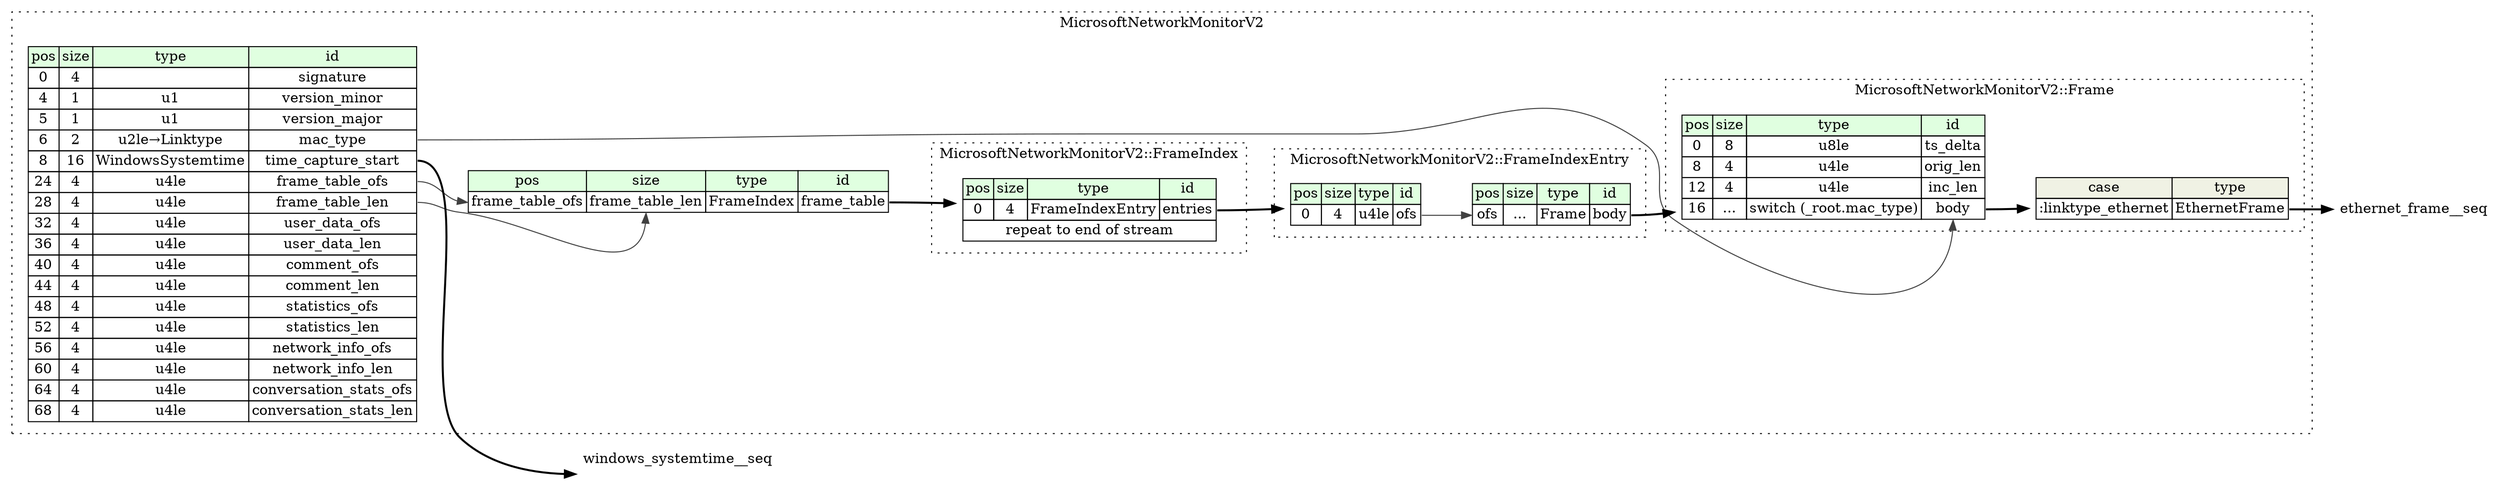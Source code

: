 digraph {
	rankdir=LR;
	node [shape=plaintext];
	subgraph cluster__microsoft_network_monitor_v2 {
		label="MicrosoftNetworkMonitorV2";
		graph[style=dotted];

		microsoft_network_monitor_v2__seq [label=<<TABLE BORDER="0" CELLBORDER="1" CELLSPACING="0">
			<TR><TD BGCOLOR="#E0FFE0">pos</TD><TD BGCOLOR="#E0FFE0">size</TD><TD BGCOLOR="#E0FFE0">type</TD><TD BGCOLOR="#E0FFE0">id</TD></TR>
			<TR><TD PORT="signature_pos">0</TD><TD PORT="signature_size">4</TD><TD></TD><TD PORT="signature_type">signature</TD></TR>
			<TR><TD PORT="version_minor_pos">4</TD><TD PORT="version_minor_size">1</TD><TD>u1</TD><TD PORT="version_minor_type">version_minor</TD></TR>
			<TR><TD PORT="version_major_pos">5</TD><TD PORT="version_major_size">1</TD><TD>u1</TD><TD PORT="version_major_type">version_major</TD></TR>
			<TR><TD PORT="mac_type_pos">6</TD><TD PORT="mac_type_size">2</TD><TD>u2le→Linktype</TD><TD PORT="mac_type_type">mac_type</TD></TR>
			<TR><TD PORT="time_capture_start_pos">8</TD><TD PORT="time_capture_start_size">16</TD><TD>WindowsSystemtime</TD><TD PORT="time_capture_start_type">time_capture_start</TD></TR>
			<TR><TD PORT="frame_table_ofs_pos">24</TD><TD PORT="frame_table_ofs_size">4</TD><TD>u4le</TD><TD PORT="frame_table_ofs_type">frame_table_ofs</TD></TR>
			<TR><TD PORT="frame_table_len_pos">28</TD><TD PORT="frame_table_len_size">4</TD><TD>u4le</TD><TD PORT="frame_table_len_type">frame_table_len</TD></TR>
			<TR><TD PORT="user_data_ofs_pos">32</TD><TD PORT="user_data_ofs_size">4</TD><TD>u4le</TD><TD PORT="user_data_ofs_type">user_data_ofs</TD></TR>
			<TR><TD PORT="user_data_len_pos">36</TD><TD PORT="user_data_len_size">4</TD><TD>u4le</TD><TD PORT="user_data_len_type">user_data_len</TD></TR>
			<TR><TD PORT="comment_ofs_pos">40</TD><TD PORT="comment_ofs_size">4</TD><TD>u4le</TD><TD PORT="comment_ofs_type">comment_ofs</TD></TR>
			<TR><TD PORT="comment_len_pos">44</TD><TD PORT="comment_len_size">4</TD><TD>u4le</TD><TD PORT="comment_len_type">comment_len</TD></TR>
			<TR><TD PORT="statistics_ofs_pos">48</TD><TD PORT="statistics_ofs_size">4</TD><TD>u4le</TD><TD PORT="statistics_ofs_type">statistics_ofs</TD></TR>
			<TR><TD PORT="statistics_len_pos">52</TD><TD PORT="statistics_len_size">4</TD><TD>u4le</TD><TD PORT="statistics_len_type">statistics_len</TD></TR>
			<TR><TD PORT="network_info_ofs_pos">56</TD><TD PORT="network_info_ofs_size">4</TD><TD>u4le</TD><TD PORT="network_info_ofs_type">network_info_ofs</TD></TR>
			<TR><TD PORT="network_info_len_pos">60</TD><TD PORT="network_info_len_size">4</TD><TD>u4le</TD><TD PORT="network_info_len_type">network_info_len</TD></TR>
			<TR><TD PORT="conversation_stats_ofs_pos">64</TD><TD PORT="conversation_stats_ofs_size">4</TD><TD>u4le</TD><TD PORT="conversation_stats_ofs_type">conversation_stats_ofs</TD></TR>
			<TR><TD PORT="conversation_stats_len_pos">68</TD><TD PORT="conversation_stats_len_size">4</TD><TD>u4le</TD><TD PORT="conversation_stats_len_type">conversation_stats_len</TD></TR>
		</TABLE>>];
		microsoft_network_monitor_v2__inst__frame_table [label=<<TABLE BORDER="0" CELLBORDER="1" CELLSPACING="0">
			<TR><TD BGCOLOR="#E0FFE0">pos</TD><TD BGCOLOR="#E0FFE0">size</TD><TD BGCOLOR="#E0FFE0">type</TD><TD BGCOLOR="#E0FFE0">id</TD></TR>
			<TR><TD PORT="frame_table_pos">frame_table_ofs</TD><TD PORT="frame_table_size">frame_table_len</TD><TD>FrameIndex</TD><TD PORT="frame_table_type">frame_table</TD></TR>
		</TABLE>>];
		subgraph cluster__frame_index {
			label="MicrosoftNetworkMonitorV2::FrameIndex";
			graph[style=dotted];

			frame_index__seq [label=<<TABLE BORDER="0" CELLBORDER="1" CELLSPACING="0">
				<TR><TD BGCOLOR="#E0FFE0">pos</TD><TD BGCOLOR="#E0FFE0">size</TD><TD BGCOLOR="#E0FFE0">type</TD><TD BGCOLOR="#E0FFE0">id</TD></TR>
				<TR><TD PORT="entries_pos">0</TD><TD PORT="entries_size">4</TD><TD>FrameIndexEntry</TD><TD PORT="entries_type">entries</TD></TR>
				<TR><TD COLSPAN="4" PORT="entries__repeat">repeat to end of stream</TD></TR>
			</TABLE>>];
		}
		subgraph cluster__frame_index_entry {
			label="MicrosoftNetworkMonitorV2::FrameIndexEntry";
			graph[style=dotted];

			frame_index_entry__seq [label=<<TABLE BORDER="0" CELLBORDER="1" CELLSPACING="0">
				<TR><TD BGCOLOR="#E0FFE0">pos</TD><TD BGCOLOR="#E0FFE0">size</TD><TD BGCOLOR="#E0FFE0">type</TD><TD BGCOLOR="#E0FFE0">id</TD></TR>
				<TR><TD PORT="ofs_pos">0</TD><TD PORT="ofs_size">4</TD><TD>u4le</TD><TD PORT="ofs_type">ofs</TD></TR>
			</TABLE>>];
			frame_index_entry__inst__body [label=<<TABLE BORDER="0" CELLBORDER="1" CELLSPACING="0">
				<TR><TD BGCOLOR="#E0FFE0">pos</TD><TD BGCOLOR="#E0FFE0">size</TD><TD BGCOLOR="#E0FFE0">type</TD><TD BGCOLOR="#E0FFE0">id</TD></TR>
				<TR><TD PORT="body_pos">ofs</TD><TD PORT="body_size">...</TD><TD>Frame</TD><TD PORT="body_type">body</TD></TR>
			</TABLE>>];
		}
		subgraph cluster__frame {
			label="MicrosoftNetworkMonitorV2::Frame";
			graph[style=dotted];

			frame__seq [label=<<TABLE BORDER="0" CELLBORDER="1" CELLSPACING="0">
				<TR><TD BGCOLOR="#E0FFE0">pos</TD><TD BGCOLOR="#E0FFE0">size</TD><TD BGCOLOR="#E0FFE0">type</TD><TD BGCOLOR="#E0FFE0">id</TD></TR>
				<TR><TD PORT="ts_delta_pos">0</TD><TD PORT="ts_delta_size">8</TD><TD>u8le</TD><TD PORT="ts_delta_type">ts_delta</TD></TR>
				<TR><TD PORT="orig_len_pos">8</TD><TD PORT="orig_len_size">4</TD><TD>u4le</TD><TD PORT="orig_len_type">orig_len</TD></TR>
				<TR><TD PORT="inc_len_pos">12</TD><TD PORT="inc_len_size">4</TD><TD>u4le</TD><TD PORT="inc_len_type">inc_len</TD></TR>
				<TR><TD PORT="body_pos">16</TD><TD PORT="body_size">...</TD><TD>switch (_root.mac_type)</TD><TD PORT="body_type">body</TD></TR>
			</TABLE>>];
frame__seq_body_switch [label=<<TABLE BORDER="0" CELLBORDER="1" CELLSPACING="0">
	<TR><TD BGCOLOR="#F0F2E4">case</TD><TD BGCOLOR="#F0F2E4">type</TD></TR>
	<TR><TD>:linktype_ethernet</TD><TD PORT="case0">EthernetFrame</TD></TR>
</TABLE>>];
		}
	}
	microsoft_network_monitor_v2__seq:time_capture_start_type -> windows_systemtime__seq [style=bold];
	microsoft_network_monitor_v2__seq:frame_table_ofs_type -> microsoft_network_monitor_v2__inst__frame_table:frame_table_pos [color="#404040"];
	microsoft_network_monitor_v2__seq:frame_table_len_type -> microsoft_network_monitor_v2__inst__frame_table:frame_table_size [color="#404040"];
	microsoft_network_monitor_v2__inst__frame_table:frame_table_type -> frame_index__seq [style=bold];
	frame_index__seq:entries_type -> frame_index_entry__seq [style=bold];
	frame_index_entry__seq:ofs_type -> frame_index_entry__inst__body:body_pos [color="#404040"];
	frame_index_entry__inst__body:body_type -> frame__seq [style=bold];
	frame__seq:body_type -> frame__seq_body_switch [style=bold];
	frame__seq_body_switch:case0 -> ethernet_frame__seq [style=bold];
	microsoft_network_monitor_v2__seq:mac_type_type -> frame__seq:body_type [color="#404040"];
}
